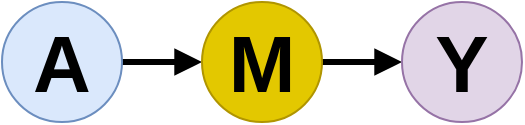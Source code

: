 <mxfile version="21.6.5" type="device">
  <diagram name="Page-1" id="qIHnqL3YpAx4ovSOnNfN">
    <mxGraphModel dx="794" dy="420" grid="1" gridSize="10" guides="1" tooltips="1" connect="1" arrows="1" fold="1" page="1" pageScale="1" pageWidth="827" pageHeight="1169" math="0" shadow="0">
      <root>
        <mxCell id="0" />
        <mxCell id="1" parent="0" />
        <mxCell id="GG0Py4mNQ_er1eh0wpnd-3" value="" style="edgeStyle=orthogonalEdgeStyle;rounded=0;orthogonalLoop=1;jettySize=auto;html=1;endArrow=block;endFill=1;strokeWidth=3;" parent="1" source="GG0Py4mNQ_er1eh0wpnd-1" target="GG0Py4mNQ_er1eh0wpnd-2" edge="1">
          <mxGeometry relative="1" as="geometry" />
        </mxCell>
        <mxCell id="GG0Py4mNQ_er1eh0wpnd-1" value="A" style="ellipse;whiteSpace=wrap;html=1;aspect=fixed;fillColor=#dae8fc;strokeColor=#6c8ebf;fontStyle=1;fontSize=40;" parent="1" vertex="1">
          <mxGeometry x="370" y="220" width="60" height="60" as="geometry" />
        </mxCell>
        <mxCell id="GG0Py4mNQ_er1eh0wpnd-10" value="" style="edgeStyle=orthogonalEdgeStyle;rounded=0;orthogonalLoop=1;jettySize=auto;html=1;strokeWidth=3;endArrow=block;endFill=1;" parent="1" source="GG0Py4mNQ_er1eh0wpnd-2" target="GG0Py4mNQ_er1eh0wpnd-9" edge="1">
          <mxGeometry relative="1" as="geometry" />
        </mxCell>
        <mxCell id="GG0Py4mNQ_er1eh0wpnd-2" value="M" style="ellipse;whiteSpace=wrap;html=1;aspect=fixed;fillColor=#e3c800;strokeColor=#B09500;fontStyle=1;fontSize=40;fontColor=#000000;" parent="1" vertex="1">
          <mxGeometry x="470" y="220" width="60" height="60" as="geometry" />
        </mxCell>
        <mxCell id="GG0Py4mNQ_er1eh0wpnd-9" value="Y" style="ellipse;whiteSpace=wrap;html=1;aspect=fixed;fillColor=#e1d5e7;strokeColor=#9673a6;fontStyle=1;fontSize=40;" parent="1" vertex="1">
          <mxGeometry x="570" y="220" width="60" height="60" as="geometry" />
        </mxCell>
      </root>
    </mxGraphModel>
  </diagram>
</mxfile>
